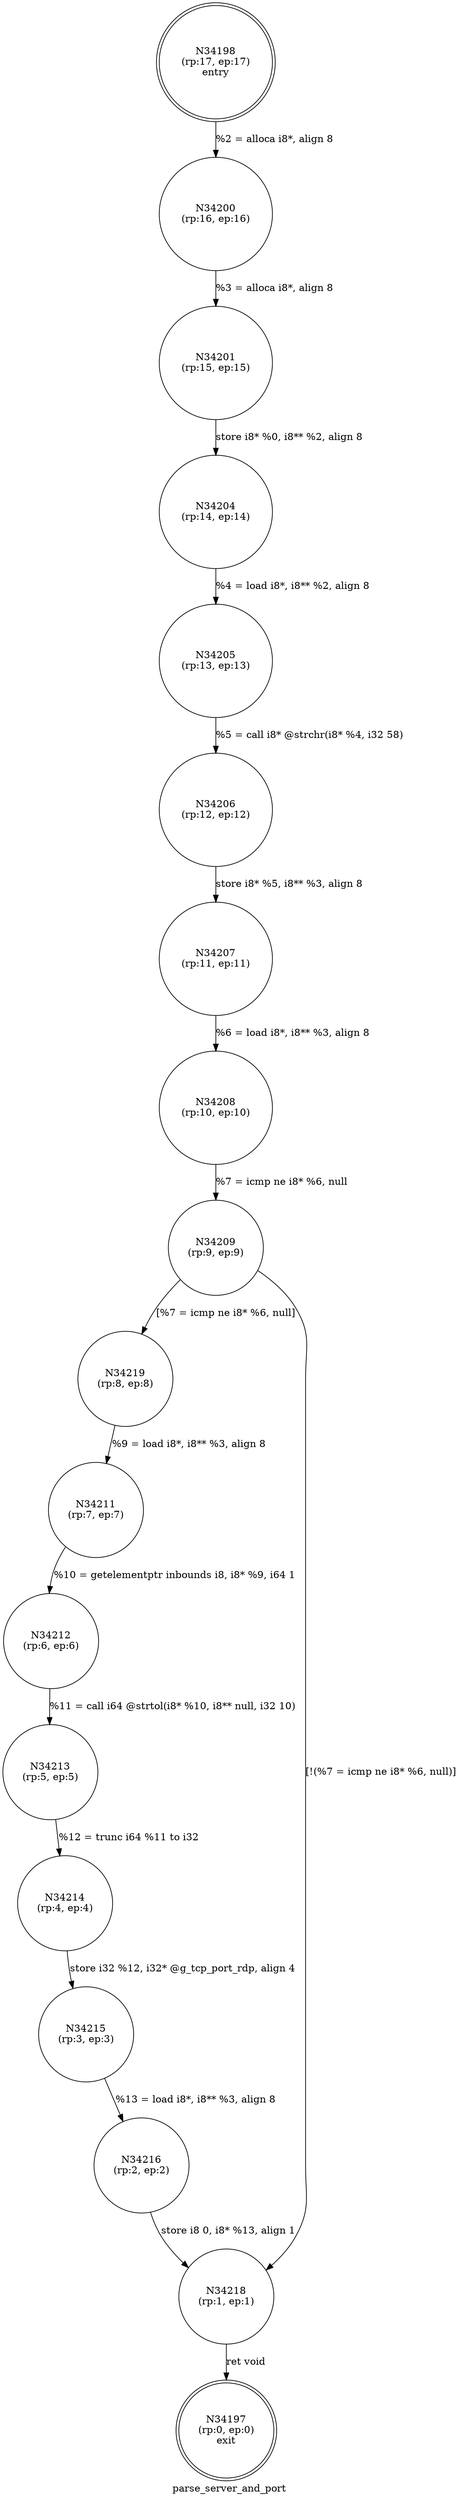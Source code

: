 digraph parse_server_and_port {
label="parse_server_and_port"
34197 [label="N34197\n(rp:0, ep:0)\nexit", shape="doublecircle"]
34198 [label="N34198\n(rp:17, ep:17)\nentry", shape="doublecircle"]
34198 -> 34200 [label="%2 = alloca i8*, align 8"]
34200 [label="N34200\n(rp:16, ep:16)", shape="circle"]
34200 -> 34201 [label="%3 = alloca i8*, align 8"]
34201 [label="N34201\n(rp:15, ep:15)", shape="circle"]
34201 -> 34204 [label="store i8* %0, i8** %2, align 8"]
34204 [label="N34204\n(rp:14, ep:14)", shape="circle"]
34204 -> 34205 [label="%4 = load i8*, i8** %2, align 8"]
34205 [label="N34205\n(rp:13, ep:13)", shape="circle"]
34205 -> 34206 [label="%5 = call i8* @strchr(i8* %4, i32 58)"]
34206 [label="N34206\n(rp:12, ep:12)", shape="circle"]
34206 -> 34207 [label="store i8* %5, i8** %3, align 8"]
34207 [label="N34207\n(rp:11, ep:11)", shape="circle"]
34207 -> 34208 [label="%6 = load i8*, i8** %3, align 8"]
34208 [label="N34208\n(rp:10, ep:10)", shape="circle"]
34208 -> 34209 [label="%7 = icmp ne i8* %6, null"]
34209 [label="N34209\n(rp:9, ep:9)", shape="circle"]
34209 -> 34219 [label="[%7 = icmp ne i8* %6, null]"]
34209 -> 34218 [label="[!(%7 = icmp ne i8* %6, null)]"]
34211 [label="N34211\n(rp:7, ep:7)", shape="circle"]
34211 -> 34212 [label="%10 = getelementptr inbounds i8, i8* %9, i64 1"]
34212 [label="N34212\n(rp:6, ep:6)", shape="circle"]
34212 -> 34213 [label="%11 = call i64 @strtol(i8* %10, i8** null, i32 10)"]
34213 [label="N34213\n(rp:5, ep:5)", shape="circle"]
34213 -> 34214 [label="%12 = trunc i64 %11 to i32"]
34214 [label="N34214\n(rp:4, ep:4)", shape="circle"]
34214 -> 34215 [label="store i32 %12, i32* @g_tcp_port_rdp, align 4"]
34215 [label="N34215\n(rp:3, ep:3)", shape="circle"]
34215 -> 34216 [label="%13 = load i8*, i8** %3, align 8"]
34216 [label="N34216\n(rp:2, ep:2)", shape="circle"]
34216 -> 34218 [label="store i8 0, i8* %13, align 1"]
34218 [label="N34218\n(rp:1, ep:1)", shape="circle"]
34218 -> 34197 [label="ret void"]
34219 [label="N34219\n(rp:8, ep:8)", shape="circle"]
34219 -> 34211 [label="%9 = load i8*, i8** %3, align 8"]
}
